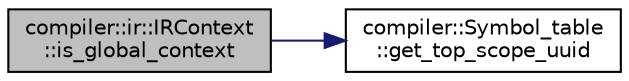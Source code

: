 digraph "compiler::ir::IRContext::is_global_context"
{
 // LATEX_PDF_SIZE
  edge [fontname="Helvetica",fontsize="10",labelfontname="Helvetica",labelfontsize="10"];
  node [fontname="Helvetica",fontsize="10",shape=record];
  rankdir="LR";
  Node1 [label="compiler::ir::IRContext\l::is_global_context",height=0.2,width=0.4,color="black", fillcolor="grey75", style="filled", fontcolor="black",tooltip="Check if the current context is a global context."];
  Node1 -> Node2 [color="midnightblue",fontsize="10",style="solid",fontname="Helvetica"];
  Node2 [label="compiler::Symbol_table\l::get_top_scope_uuid",height=0.2,width=0.4,color="black", fillcolor="white", style="filled",URL="$classcompiler_1_1_symbol__table.html#afd591031f3cd30430044d7adb68e25fe",tooltip=" "];
}
